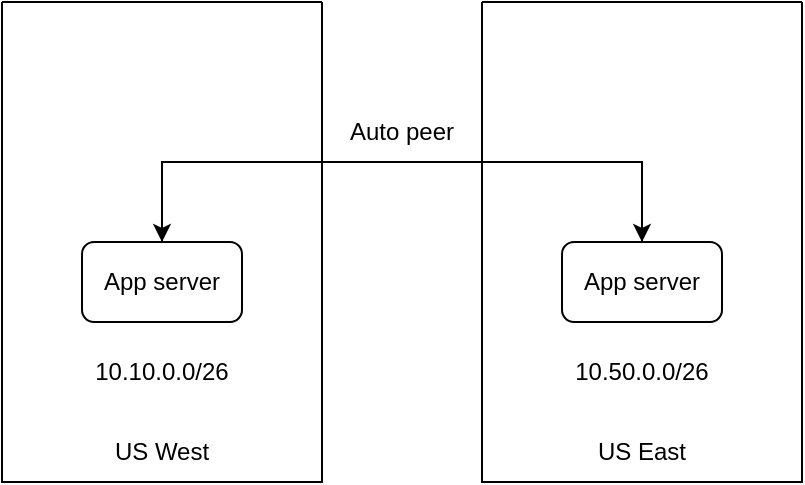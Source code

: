 <mxfile version="24.2.5" type="device">
  <diagram name="Page-1" id="Gxgx46LrSy2UfMOH8TyQ">
    <mxGraphModel dx="882" dy="578" grid="1" gridSize="10" guides="1" tooltips="1" connect="1" arrows="1" fold="1" page="1" pageScale="1" pageWidth="850" pageHeight="1100" math="0" shadow="0">
      <root>
        <mxCell id="0" />
        <mxCell id="1" parent="0" />
        <mxCell id="En_J9dc1a75HtVQFhdk0-1" value="" style="swimlane;startSize=0;" parent="1" vertex="1">
          <mxGeometry x="320" y="80" width="160" height="240" as="geometry" />
        </mxCell>
        <mxCell id="En_J9dc1a75HtVQFhdk0-3" value="App server" style="rounded=1;whiteSpace=wrap;html=1;" parent="En_J9dc1a75HtVQFhdk0-1" vertex="1">
          <mxGeometry x="40" y="120" width="80" height="40" as="geometry" />
        </mxCell>
        <mxCell id="En_J9dc1a75HtVQFhdk0-4" value="US East" style="text;html=1;align=center;verticalAlign=middle;whiteSpace=wrap;rounded=0;" parent="En_J9dc1a75HtVQFhdk0-1" vertex="1">
          <mxGeometry y="210" width="160" height="30" as="geometry" />
        </mxCell>
        <mxCell id="En_J9dc1a75HtVQFhdk0-5" value="10.50.0.0/26" style="text;html=1;align=center;verticalAlign=middle;whiteSpace=wrap;rounded=0;" parent="En_J9dc1a75HtVQFhdk0-1" vertex="1">
          <mxGeometry y="170" width="160" height="30" as="geometry" />
        </mxCell>
        <mxCell id="En_J9dc1a75HtVQFhdk0-11" value="" style="swimlane;startSize=0;" parent="1" vertex="1">
          <mxGeometry x="80" y="80" width="160" height="240" as="geometry" />
        </mxCell>
        <mxCell id="En_J9dc1a75HtVQFhdk0-13" value="App server" style="rounded=1;whiteSpace=wrap;html=1;" parent="En_J9dc1a75HtVQFhdk0-11" vertex="1">
          <mxGeometry x="40" y="120" width="80" height="40" as="geometry" />
        </mxCell>
        <mxCell id="En_J9dc1a75HtVQFhdk0-14" value="US West" style="text;html=1;align=center;verticalAlign=middle;whiteSpace=wrap;rounded=0;" parent="En_J9dc1a75HtVQFhdk0-11" vertex="1">
          <mxGeometry y="210" width="160" height="30" as="geometry" />
        </mxCell>
        <mxCell id="En_J9dc1a75HtVQFhdk0-15" value="10.10.0.0/26" style="text;html=1;align=center;verticalAlign=middle;whiteSpace=wrap;rounded=0;" parent="En_J9dc1a75HtVQFhdk0-11" vertex="1">
          <mxGeometry y="170" width="160" height="30" as="geometry" />
        </mxCell>
        <mxCell id="Lwc2H5HBh2yFtPDu133o-1" style="edgeStyle=orthogonalEdgeStyle;rounded=0;orthogonalLoop=1;jettySize=auto;html=1;exitX=0.5;exitY=0;exitDx=0;exitDy=0;entryX=0.5;entryY=0;entryDx=0;entryDy=0;" edge="1" parent="1" source="En_J9dc1a75HtVQFhdk0-13" target="En_J9dc1a75HtVQFhdk0-3">
          <mxGeometry relative="1" as="geometry">
            <Array as="points">
              <mxPoint x="160" y="160" />
              <mxPoint x="400" y="160" />
            </Array>
          </mxGeometry>
        </mxCell>
        <mxCell id="Lwc2H5HBh2yFtPDu133o-6" style="edgeStyle=orthogonalEdgeStyle;rounded=0;orthogonalLoop=1;jettySize=auto;html=1;exitX=0.5;exitY=0;exitDx=0;exitDy=0;entryX=0.5;entryY=0;entryDx=0;entryDy=0;" edge="1" parent="1" source="En_J9dc1a75HtVQFhdk0-3" target="En_J9dc1a75HtVQFhdk0-13">
          <mxGeometry relative="1" as="geometry">
            <Array as="points">
              <mxPoint x="400" y="160" />
              <mxPoint x="160" y="160" />
            </Array>
          </mxGeometry>
        </mxCell>
        <mxCell id="Lwc2H5HBh2yFtPDu133o-7" value="Auto peer" style="text;html=1;align=center;verticalAlign=middle;whiteSpace=wrap;rounded=0;" vertex="1" parent="1">
          <mxGeometry x="240" y="130" width="80" height="30" as="geometry" />
        </mxCell>
      </root>
    </mxGraphModel>
  </diagram>
</mxfile>
